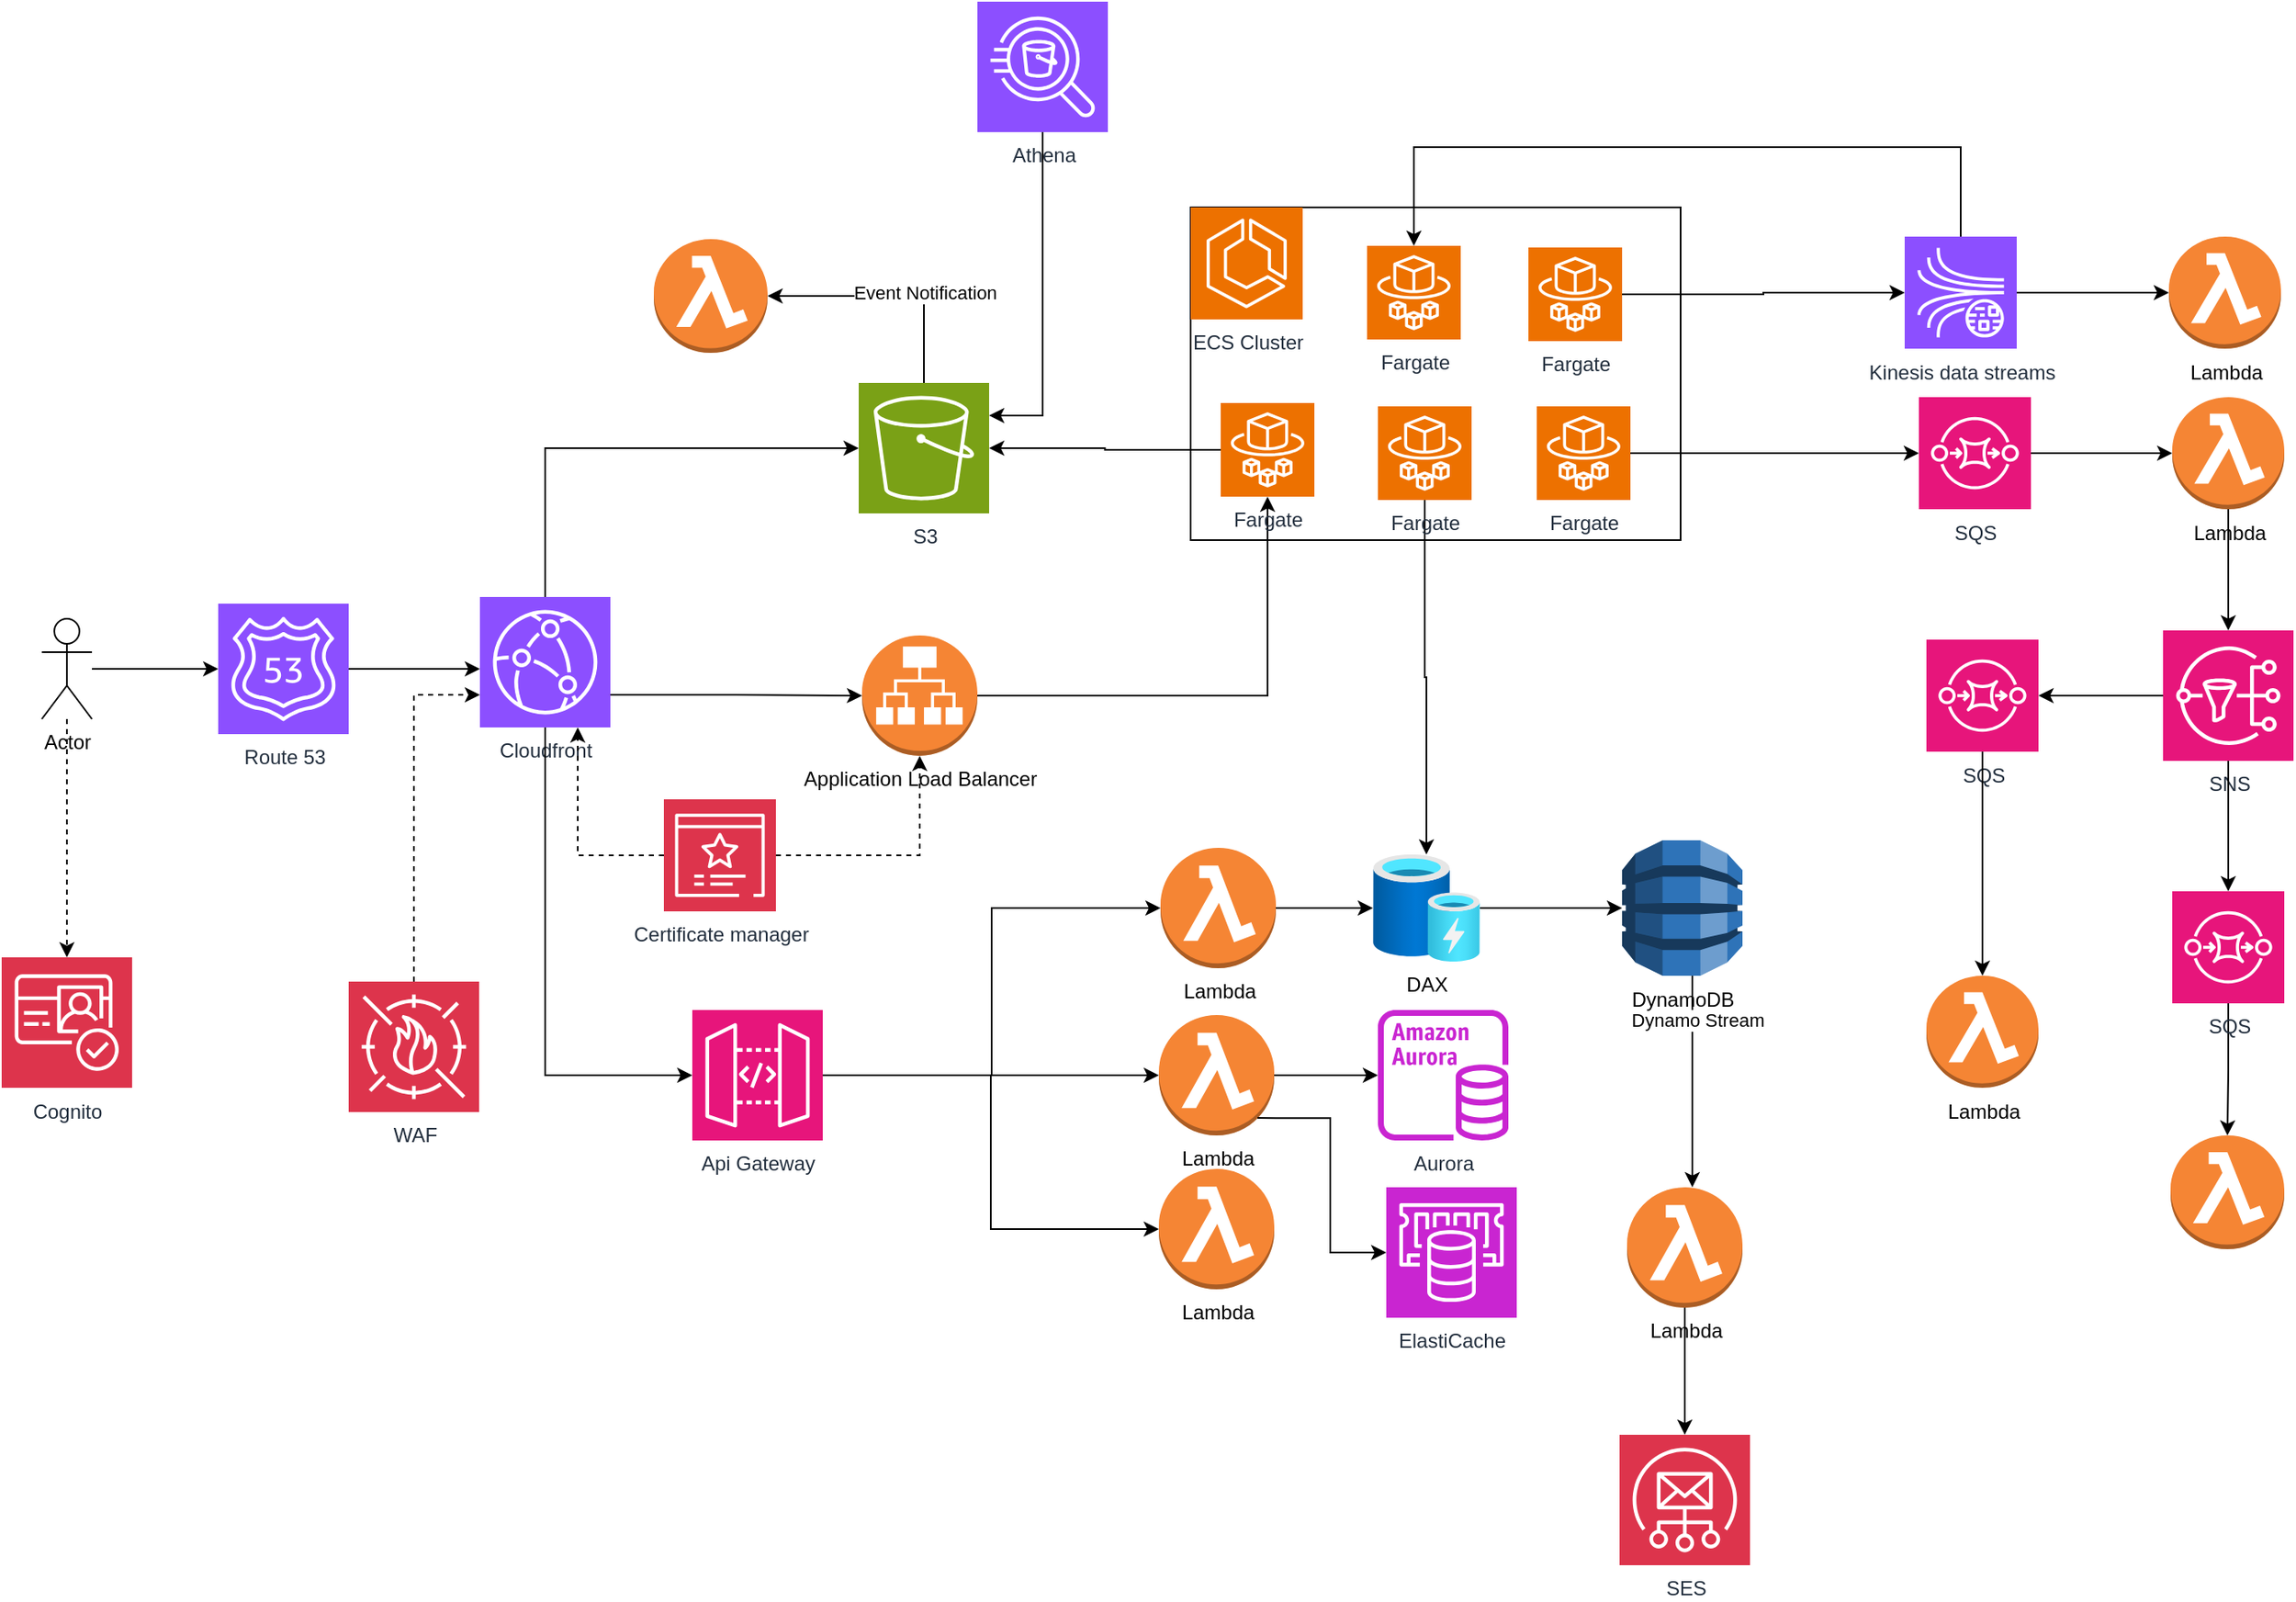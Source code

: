 <mxfile version="28.1.1">
  <diagram id="pr0iDz9D0Ayaps08__30" name="architecture">
    <mxGraphModel dx="2994" dy="1483" grid="0" gridSize="10" guides="1" tooltips="1" connect="1" arrows="1" fold="1" page="0" pageScale="1" pageWidth="827" pageHeight="1169" math="0" shadow="0">
      <root>
        <mxCell id="0" />
        <mxCell id="1" parent="0" />
        <mxCell id="dPWTJs1C9CqGgily0MWx-82" value="" style="rounded=0;whiteSpace=wrap;html=1;fillColor=none;" parent="1" vertex="1">
          <mxGeometry x="171" y="122" width="293" height="199" as="geometry" />
        </mxCell>
        <mxCell id="qW0UEATFOQJM1Lh32Ofi-2" value="Actor" style="shape=umlActor;verticalLabelPosition=bottom;verticalAlign=top;html=1;outlineConnect=0;" parent="1" vertex="1">
          <mxGeometry x="-516" y="368" width="30" height="60" as="geometry" />
        </mxCell>
        <mxCell id="dPWTJs1C9CqGgily0MWx-1" value="S3" style="sketch=0;points=[[0,0,0],[0.25,0,0],[0.5,0,0],[0.75,0,0],[1,0,0],[0,1,0],[0.25,1,0],[0.5,1,0],[0.75,1,0],[1,1,0],[0,0.25,0],[0,0.5,0],[0,0.75,0],[1,0.25,0],[1,0.5,0],[1,0.75,0]];outlineConnect=0;fontColor=#232F3E;fillColor=#7AA116;strokeColor=#ffffff;dashed=0;verticalLabelPosition=bottom;verticalAlign=top;align=center;html=1;fontSize=12;fontStyle=0;aspect=fixed;shape=mxgraph.aws4.resourceIcon;resIcon=mxgraph.aws4.s3;" parent="1" vertex="1">
          <mxGeometry x="-27.5" y="227" width="78" height="78" as="geometry" />
        </mxCell>
        <mxCell id="dPWTJs1C9CqGgily0MWx-68" style="edgeStyle=orthogonalEdgeStyle;rounded=0;orthogonalLoop=1;jettySize=auto;html=1;exitX=1;exitY=0.75;exitDx=0;exitDy=0;exitPerimeter=0;" parent="1" source="dPWTJs1C9CqGgily0MWx-2" target="dPWTJs1C9CqGgily0MWx-17" edge="1">
          <mxGeometry relative="1" as="geometry" />
        </mxCell>
        <mxCell id="dPWTJs1C9CqGgily0MWx-2" value="Cloudfront&lt;div&gt;&lt;br&gt;&lt;/div&gt;" style="sketch=0;points=[[0,0,0],[0.25,0,0],[0.5,0,0],[0.75,0,0],[1,0,0],[0,1,0],[0.25,1,0],[0.5,1,0],[0.75,1,0],[1,1,0],[0,0.25,0],[0,0.5,0],[0,0.75,0],[1,0.25,0],[1,0.5,0],[1,0.75,0]];outlineConnect=0;fontColor=#232F3E;fillColor=#8C4FFF;strokeColor=#ffffff;dashed=0;verticalLabelPosition=bottom;verticalAlign=top;align=center;html=1;fontSize=12;fontStyle=0;aspect=fixed;shape=mxgraph.aws4.resourceIcon;resIcon=mxgraph.aws4.cloudfront;" parent="1" vertex="1">
          <mxGeometry x="-254" y="355" width="78" height="78" as="geometry" />
        </mxCell>
        <mxCell id="HBjyGQlHV1ZeJZt-JCQE-1" style="edgeStyle=orthogonalEdgeStyle;rounded=0;orthogonalLoop=1;jettySize=auto;html=1;" parent="1" source="dPWTJs1C9CqGgily0MWx-4" target="dPWTJs1C9CqGgily0MWx-9" edge="1">
          <mxGeometry relative="1" as="geometry" />
        </mxCell>
        <mxCell id="dPWTJs1C9CqGgily0MWx-4" value="Lambda" style="outlineConnect=0;dashed=0;verticalLabelPosition=bottom;verticalAlign=top;align=center;html=1;shape=mxgraph.aws3.lambda_function;fillColor=#F58534;gradientColor=none;" parent="1" vertex="1">
          <mxGeometry x="758" y="235.5" width="67" height="67" as="geometry" />
        </mxCell>
        <mxCell id="dPWTJs1C9CqGgily0MWx-5" value="Lambda" style="outlineConnect=0;dashed=0;verticalLabelPosition=bottom;verticalAlign=top;align=center;html=1;shape=mxgraph.aws3.lambda_function;fillColor=#F58534;gradientColor=none;" parent="1" vertex="1">
          <mxGeometry x="152" y="697" width="69" height="72" as="geometry" />
        </mxCell>
        <mxCell id="dPWTJs1C9CqGgily0MWx-120" style="edgeStyle=orthogonalEdgeStyle;rounded=0;orthogonalLoop=1;jettySize=auto;html=1;exitX=1;exitY=0.5;exitDx=0;exitDy=0;exitPerimeter=0;" parent="1" source="dPWTJs1C9CqGgily0MWx-6" target="dPWTJs1C9CqGgily0MWx-32" edge="1">
          <mxGeometry relative="1" as="geometry" />
        </mxCell>
        <mxCell id="dPWTJs1C9CqGgily0MWx-6" value="Lambda" style="outlineConnect=0;dashed=0;verticalLabelPosition=bottom;verticalAlign=top;align=center;html=1;shape=mxgraph.aws3.lambda_function;fillColor=#F58534;gradientColor=none;" parent="1" vertex="1">
          <mxGeometry x="153" y="505" width="69" height="72" as="geometry" />
        </mxCell>
        <mxCell id="4yiDSpNTxYQ5sr0ypPMF-8" style="edgeStyle=orthogonalEdgeStyle;rounded=0;orthogonalLoop=1;jettySize=auto;html=1;" parent="1" source="dPWTJs1C9CqGgily0MWx-7" target="4yiDSpNTxYQ5sr0ypPMF-5" edge="1">
          <mxGeometry relative="1" as="geometry" />
        </mxCell>
        <mxCell id="dPWTJs1C9CqGgily0MWx-7" value="Lambda" style="outlineConnect=0;dashed=0;verticalLabelPosition=bottom;verticalAlign=top;align=center;html=1;shape=mxgraph.aws3.lambda_function;fillColor=#F58534;gradientColor=none;" parent="1" vertex="1">
          <mxGeometry x="152" y="605" width="69" height="72" as="geometry" />
        </mxCell>
        <mxCell id="dPWTJs1C9CqGgily0MWx-94" style="edgeStyle=orthogonalEdgeStyle;rounded=0;orthogonalLoop=1;jettySize=auto;html=1;" parent="1" source="dPWTJs1C9CqGgily0MWx-8" target="dPWTJs1C9CqGgily0MWx-4" edge="1">
          <mxGeometry relative="1" as="geometry" />
        </mxCell>
        <mxCell id="dPWTJs1C9CqGgily0MWx-8" value="SQS" style="sketch=0;points=[[0,0,0],[0.25,0,0],[0.5,0,0],[0.75,0,0],[1,0,0],[0,1,0],[0.25,1,0],[0.5,1,0],[0.75,1,0],[1,1,0],[0,0.25,0],[0,0.5,0],[0,0.75,0],[1,0.25,0],[1,0.5,0],[1,0.75,0]];outlineConnect=0;fontColor=#232F3E;fillColor=#E7157B;strokeColor=#ffffff;dashed=0;verticalLabelPosition=bottom;verticalAlign=top;align=center;html=1;fontSize=12;fontStyle=0;aspect=fixed;shape=mxgraph.aws4.resourceIcon;resIcon=mxgraph.aws4.sqs;" parent="1" vertex="1">
          <mxGeometry x="606.5" y="235.5" width="67" height="67" as="geometry" />
        </mxCell>
        <mxCell id="HBjyGQlHV1ZeJZt-JCQE-6" style="edgeStyle=orthogonalEdgeStyle;rounded=0;orthogonalLoop=1;jettySize=auto;html=1;exitX=0;exitY=0.5;exitDx=0;exitDy=0;exitPerimeter=0;" parent="1" source="dPWTJs1C9CqGgily0MWx-9" target="HBjyGQlHV1ZeJZt-JCQE-2" edge="1">
          <mxGeometry relative="1" as="geometry" />
        </mxCell>
        <mxCell id="dPWTJs1C9CqGgily0MWx-9" value="SNS" style="sketch=0;points=[[0,0,0],[0.25,0,0],[0.5,0,0],[0.75,0,0],[1,0,0],[0,1,0],[0.25,1,0],[0.5,1,0],[0.75,1,0],[1,1,0],[0,0.25,0],[0,0.5,0],[0,0.75,0],[1,0.25,0],[1,0.5,0],[1,0.75,0]];outlineConnect=0;fontColor=#232F3E;fillColor=#E7157B;strokeColor=#ffffff;dashed=0;verticalLabelPosition=bottom;verticalAlign=top;align=center;html=1;fontSize=12;fontStyle=0;aspect=fixed;shape=mxgraph.aws4.resourceIcon;resIcon=mxgraph.aws4.sns;" parent="1" vertex="1">
          <mxGeometry x="752.5" y="375" width="78" height="78" as="geometry" />
        </mxCell>
        <mxCell id="dPWTJs1C9CqGgily0MWx-35" style="edgeStyle=orthogonalEdgeStyle;rounded=0;orthogonalLoop=1;jettySize=auto;html=1;entryX=0;entryY=0.5;entryDx=0;entryDy=0;entryPerimeter=0;" parent="1" source="dPWTJs1C9CqGgily0MWx-11" target="dPWTJs1C9CqGgily0MWx-7" edge="1">
          <mxGeometry relative="1" as="geometry">
            <mxPoint x="159" y="641" as="targetPoint" />
          </mxGeometry>
        </mxCell>
        <mxCell id="dPWTJs1C9CqGgily0MWx-11" value="Api Gateway" style="sketch=0;points=[[0,0,0],[0.25,0,0],[0.5,0,0],[0.75,0,0],[1,0,0],[0,1,0],[0.25,1,0],[0.5,1,0],[0.75,1,0],[1,1,0],[0,0.25,0],[0,0.5,0],[0,0.75,0],[1,0.25,0],[1,0.5,0],[1,0.75,0]];outlineConnect=0;fontColor=#232F3E;fillColor=#E7157B;strokeColor=#ffffff;dashed=0;verticalLabelPosition=bottom;verticalAlign=top;align=center;html=1;fontSize=12;fontStyle=0;aspect=fixed;shape=mxgraph.aws4.resourceIcon;resIcon=mxgraph.aws4.api_gateway;" parent="1" vertex="1">
          <mxGeometry x="-127" y="602" width="78" height="78" as="geometry" />
        </mxCell>
        <mxCell id="dPWTJs1C9CqGgily0MWx-13" value="Certificate manager" style="sketch=0;points=[[0,0,0],[0.25,0,0],[0.5,0,0],[0.75,0,0],[1,0,0],[0,1,0],[0.25,1,0],[0.5,1,0],[0.75,1,0],[1,1,0],[0,0.25,0],[0,0.5,0],[0,0.75,0],[1,0.25,0],[1,0.5,0],[1,0.75,0]];outlineConnect=0;fontColor=#232F3E;fillColor=#DD344C;strokeColor=#ffffff;dashed=0;verticalLabelPosition=bottom;verticalAlign=top;align=center;html=1;fontSize=12;fontStyle=0;aspect=fixed;shape=mxgraph.aws4.resourceIcon;resIcon=mxgraph.aws4.certificate_manager_3;" parent="1" vertex="1">
          <mxGeometry x="-144" y="476" width="67" height="67" as="geometry" />
        </mxCell>
        <mxCell id="dPWTJs1C9CqGgily0MWx-131" style="edgeStyle=orthogonalEdgeStyle;rounded=0;orthogonalLoop=1;jettySize=auto;html=1;exitX=1;exitY=0.5;exitDx=0;exitDy=0;exitPerimeter=0;" parent="1" source="dPWTJs1C9CqGgily0MWx-17" target="dPWTJs1C9CqGgily0MWx-87" edge="1">
          <mxGeometry relative="1" as="geometry" />
        </mxCell>
        <mxCell id="dPWTJs1C9CqGgily0MWx-17" value="Application Load Balancer" style="outlineConnect=0;dashed=0;verticalLabelPosition=bottom;verticalAlign=top;align=center;html=1;shape=mxgraph.aws3.application_load_balancer;fillColor=#F58534;gradientColor=none;" parent="1" vertex="1">
          <mxGeometry x="-25.5" y="378" width="69" height="72" as="geometry" />
        </mxCell>
        <mxCell id="dPWTJs1C9CqGgily0MWx-21" value="" style="outlineConnect=0;dashed=0;verticalLabelPosition=bottom;verticalAlign=top;align=center;html=1;shape=mxgraph.aws3.lambda_function;fillColor=#F58534;gradientColor=none;" parent="1" vertex="1">
          <mxGeometry x="-150" y="141" width="68" height="68" as="geometry" />
        </mxCell>
        <mxCell id="dPWTJs1C9CqGgily0MWx-26" style="edgeStyle=orthogonalEdgeStyle;rounded=0;orthogonalLoop=1;jettySize=auto;html=1;dashed=1;" parent="1" source="dPWTJs1C9CqGgily0MWx-13" target="dPWTJs1C9CqGgily0MWx-17" edge="1">
          <mxGeometry relative="1" as="geometry" />
        </mxCell>
        <mxCell id="dPWTJs1C9CqGgily0MWx-29" value="Fargate" style="sketch=0;points=[[0,0,0],[0.25,0,0],[0.5,0,0],[0.75,0,0],[1,0,0],[0,1,0],[0.25,1,0],[0.5,1,0],[0.75,1,0],[1,1,0],[0,0.25,0],[0,0.5,0],[0,0.75,0],[1,0.25,0],[1,0.5,0],[1,0.75,0]];outlineConnect=0;fontColor=#232F3E;fillColor=#ED7100;strokeColor=#ffffff;dashed=0;verticalLabelPosition=bottom;verticalAlign=top;align=center;html=1;fontSize=12;fontStyle=0;aspect=fixed;shape=mxgraph.aws4.resourceIcon;resIcon=mxgraph.aws4.fargate;" parent="1" vertex="1">
          <mxGeometry x="373" y="146" width="56" height="56" as="geometry" />
        </mxCell>
        <mxCell id="dPWTJs1C9CqGgily0MWx-122" style="edgeStyle=orthogonalEdgeStyle;rounded=0;orthogonalLoop=1;jettySize=auto;html=1;exitX=0.5;exitY=1;exitDx=0;exitDy=0;exitPerimeter=0;" parent="1" source="dPWTJs1C9CqGgily0MWx-31" target="dPWTJs1C9CqGgily0MWx-77" edge="1">
          <mxGeometry relative="1" as="geometry">
            <Array as="points">
              <mxPoint x="465" y="546" />
              <mxPoint x="471" y="546" />
              <mxPoint x="471" y="733" />
            </Array>
          </mxGeometry>
        </mxCell>
        <mxCell id="dPWTJs1C9CqGgily0MWx-123" value="Dynamo Stream" style="edgeLabel;html=1;align=center;verticalAlign=middle;resizable=0;points=[];" parent="dPWTJs1C9CqGgily0MWx-122" vertex="1" connectable="0">
          <mxGeometry x="0.018" y="3" relative="1" as="geometry">
            <mxPoint as="offset" />
          </mxGeometry>
        </mxCell>
        <mxCell id="dPWTJs1C9CqGgily0MWx-31" value="DynamoDB" style="outlineConnect=0;dashed=0;verticalLabelPosition=bottom;verticalAlign=top;align=center;html=1;shape=mxgraph.aws3.dynamo_db;fillColor=#2E73B8;gradientColor=none;" parent="1" vertex="1">
          <mxGeometry x="429" y="500.5" width="72" height="81" as="geometry" />
        </mxCell>
        <mxCell id="dPWTJs1C9CqGgily0MWx-39" style="edgeStyle=orthogonalEdgeStyle;rounded=0;orthogonalLoop=1;jettySize=auto;html=1;" parent="1" source="dPWTJs1C9CqGgily0MWx-32" target="dPWTJs1C9CqGgily0MWx-31" edge="1">
          <mxGeometry relative="1" as="geometry" />
        </mxCell>
        <mxCell id="dPWTJs1C9CqGgily0MWx-32" value="DAX" style="image;aspect=fixed;html=1;points=[];align=center;fontSize=12;image=img/lib/azure2/general/Cache.svg;" parent="1" vertex="1">
          <mxGeometry x="280" y="509" width="64" height="64" as="geometry" />
        </mxCell>
        <mxCell id="dPWTJs1C9CqGgily0MWx-33" style="edgeStyle=orthogonalEdgeStyle;rounded=0;orthogonalLoop=1;jettySize=auto;html=1;entryX=0;entryY=0.5;entryDx=0;entryDy=0;entryPerimeter=0;exitX=0.5;exitY=1;exitDx=0;exitDy=0;exitPerimeter=0;" parent="1" source="dPWTJs1C9CqGgily0MWx-2" target="dPWTJs1C9CqGgily0MWx-11" edge="1">
          <mxGeometry relative="1" as="geometry" />
        </mxCell>
        <mxCell id="dPWTJs1C9CqGgily0MWx-49" style="edgeStyle=orthogonalEdgeStyle;rounded=0;orthogonalLoop=1;jettySize=auto;html=1;" parent="1" source="dPWTJs1C9CqGgily0MWx-47" target="dPWTJs1C9CqGgily0MWx-2" edge="1">
          <mxGeometry relative="1" as="geometry">
            <Array as="points">
              <mxPoint x="-273" y="398" />
              <mxPoint x="-273" y="398" />
            </Array>
          </mxGeometry>
        </mxCell>
        <mxCell id="dPWTJs1C9CqGgily0MWx-47" value="Route 53" style="sketch=0;points=[[0,0,0],[0.25,0,0],[0.5,0,0],[0.75,0,0],[1,0,0],[0,1,0],[0.25,1,0],[0.5,1,0],[0.75,1,0],[1,1,0],[0,0.25,0],[0,0.5,0],[0,0.75,0],[1,0.25,0],[1,0.5,0],[1,0.75,0]];outlineConnect=0;fontColor=#232F3E;fillColor=#8C4FFF;strokeColor=#ffffff;dashed=0;verticalLabelPosition=bottom;verticalAlign=top;align=center;html=1;fontSize=12;fontStyle=0;aspect=fixed;shape=mxgraph.aws4.resourceIcon;resIcon=mxgraph.aws4.route_53;" parent="1" vertex="1">
          <mxGeometry x="-410.5" y="359" width="78" height="78" as="geometry" />
        </mxCell>
        <mxCell id="dPWTJs1C9CqGgily0MWx-48" style="edgeStyle=orthogonalEdgeStyle;rounded=0;orthogonalLoop=1;jettySize=auto;html=1;entryX=0;entryY=0.5;entryDx=0;entryDy=0;entryPerimeter=0;" parent="1" source="qW0UEATFOQJM1Lh32Ofi-2" target="dPWTJs1C9CqGgily0MWx-47" edge="1">
          <mxGeometry relative="1" as="geometry" />
        </mxCell>
        <mxCell id="dPWTJs1C9CqGgily0MWx-56" style="edgeStyle=orthogonalEdgeStyle;rounded=0;orthogonalLoop=1;jettySize=auto;html=1;exitX=0.5;exitY=0;exitDx=0;exitDy=0;exitPerimeter=0;entryX=0;entryY=0.5;entryDx=0;entryDy=0;entryPerimeter=0;" parent="1" source="dPWTJs1C9CqGgily0MWx-2" target="dPWTJs1C9CqGgily0MWx-1" edge="1">
          <mxGeometry relative="1" as="geometry" />
        </mxCell>
        <mxCell id="dPWTJs1C9CqGgily0MWx-65" style="edgeStyle=orthogonalEdgeStyle;rounded=0;orthogonalLoop=1;jettySize=auto;html=1;exitX=0.5;exitY=0;exitDx=0;exitDy=0;exitPerimeter=0;entryX=1;entryY=0.5;entryDx=0;entryDy=0;entryPerimeter=0;" parent="1" source="dPWTJs1C9CqGgily0MWx-1" target="dPWTJs1C9CqGgily0MWx-21" edge="1">
          <mxGeometry relative="1" as="geometry" />
        </mxCell>
        <mxCell id="dPWTJs1C9CqGgily0MWx-74" value="Event Notification" style="edgeLabel;html=1;align=center;verticalAlign=middle;resizable=0;points=[];" parent="dPWTJs1C9CqGgily0MWx-65" vertex="1" connectable="0">
          <mxGeometry x="-0.282" y="-2" relative="1" as="geometry">
            <mxPoint as="offset" />
          </mxGeometry>
        </mxCell>
        <mxCell id="dPWTJs1C9CqGgily0MWx-70" value="Cognito" style="sketch=0;points=[[0,0,0],[0.25,0,0],[0.5,0,0],[0.75,0,0],[1,0,0],[0,1,0],[0.25,1,0],[0.5,1,0],[0.75,1,0],[1,1,0],[0,0.25,0],[0,0.5,0],[0,0.75,0],[1,0.25,0],[1,0.5,0],[1,0.75,0]];outlineConnect=0;fontColor=#232F3E;fillColor=#DD344C;strokeColor=#ffffff;dashed=0;verticalLabelPosition=bottom;verticalAlign=top;align=center;html=1;fontSize=12;fontStyle=0;aspect=fixed;shape=mxgraph.aws4.resourceIcon;resIcon=mxgraph.aws4.cognito;" parent="1" vertex="1">
          <mxGeometry x="-540" y="570.5" width="78" height="78" as="geometry" />
        </mxCell>
        <mxCell id="dPWTJs1C9CqGgily0MWx-73" style="edgeStyle=orthogonalEdgeStyle;rounded=0;orthogonalLoop=1;jettySize=auto;html=1;dashed=1;" parent="1" source="qW0UEATFOQJM1Lh32Ofi-2" target="dPWTJs1C9CqGgily0MWx-70" edge="1">
          <mxGeometry relative="1" as="geometry">
            <Array as="points">
              <mxPoint x="-501" y="524" />
            </Array>
          </mxGeometry>
        </mxCell>
        <mxCell id="dPWTJs1C9CqGgily0MWx-76" value="SES" style="sketch=0;points=[[0,0,0],[0.25,0,0],[0.5,0,0],[0.75,0,0],[1,0,0],[0,1,0],[0.25,1,0],[0.5,1,0],[0.75,1,0],[1,1,0],[0,0.25,0],[0,0.5,0],[0,0.75,0],[1,0.25,0],[1,0.5,0],[1,0.75,0]];outlineConnect=0;fontColor=#232F3E;fillColor=#DD344C;strokeColor=#ffffff;dashed=0;verticalLabelPosition=bottom;verticalAlign=top;align=center;html=1;fontSize=12;fontStyle=0;aspect=fixed;shape=mxgraph.aws4.resourceIcon;resIcon=mxgraph.aws4.simple_email_service;" parent="1" vertex="1">
          <mxGeometry x="427.5" y="856" width="78" height="78" as="geometry" />
        </mxCell>
        <mxCell id="dPWTJs1C9CqGgily0MWx-79" style="edgeStyle=orthogonalEdgeStyle;rounded=0;orthogonalLoop=1;jettySize=auto;html=1;" parent="1" source="dPWTJs1C9CqGgily0MWx-77" target="dPWTJs1C9CqGgily0MWx-76" edge="1">
          <mxGeometry relative="1" as="geometry" />
        </mxCell>
        <mxCell id="dPWTJs1C9CqGgily0MWx-77" value="Lambda&lt;div&gt;&lt;br&gt;&lt;/div&gt;" style="outlineConnect=0;dashed=0;verticalLabelPosition=bottom;verticalAlign=top;align=center;html=1;shape=mxgraph.aws3.lambda_function;fillColor=#F58534;gradientColor=none;" parent="1" vertex="1">
          <mxGeometry x="432" y="708" width="69" height="72" as="geometry" />
        </mxCell>
        <mxCell id="dPWTJs1C9CqGgily0MWx-83" value="ECS Cluster" style="sketch=0;points=[[0,0,0],[0.25,0,0],[0.5,0,0],[0.75,0,0],[1,0,0],[0,1,0],[0.25,1,0],[0.5,1,0],[0.75,1,0],[1,1,0],[0,0.25,0],[0,0.5,0],[0,0.75,0],[1,0.25,0],[1,0.5,0],[1,0.75,0]];outlineConnect=0;fontColor=#232F3E;fillColor=#ED7100;strokeColor=#ffffff;dashed=0;verticalLabelPosition=bottom;verticalAlign=top;align=center;html=1;fontSize=12;fontStyle=0;aspect=fixed;shape=mxgraph.aws4.resourceIcon;resIcon=mxgraph.aws4.ecs;" parent="1" vertex="1">
          <mxGeometry x="171" y="122" width="67" height="67" as="geometry" />
        </mxCell>
        <mxCell id="dPWTJs1C9CqGgily0MWx-112" style="edgeStyle=orthogonalEdgeStyle;rounded=0;orthogonalLoop=1;jettySize=auto;html=1;" parent="1" source="dPWTJs1C9CqGgily0MWx-87" target="dPWTJs1C9CqGgily0MWx-1" edge="1">
          <mxGeometry relative="1" as="geometry" />
        </mxCell>
        <mxCell id="dPWTJs1C9CqGgily0MWx-87" value="Fargate" style="sketch=0;points=[[0,0,0],[0.25,0,0],[0.5,0,0],[0.75,0,0],[1,0,0],[0,1,0],[0.25,1,0],[0.5,1,0],[0.75,1,0],[1,1,0],[0,0.25,0],[0,0.5,0],[0,0.75,0],[1,0.25,0],[1,0.5,0],[1,0.75,0]];outlineConnect=0;fontColor=#232F3E;fillColor=#ED7100;strokeColor=#ffffff;dashed=0;verticalLabelPosition=bottom;verticalAlign=top;align=center;html=1;fontSize=12;fontStyle=0;aspect=fixed;shape=mxgraph.aws4.resourceIcon;resIcon=mxgraph.aws4.fargate;" parent="1" vertex="1">
          <mxGeometry x="189" y="239" width="56" height="56" as="geometry" />
        </mxCell>
        <mxCell id="dPWTJs1C9CqGgily0MWx-88" value="Fargate" style="sketch=0;points=[[0,0,0],[0.25,0,0],[0.5,0,0],[0.75,0,0],[1,0,0],[0,1,0],[0.25,1,0],[0.5,1,0],[0.75,1,0],[1,1,0],[0,0.25,0],[0,0.5,0],[0,0.75,0],[1,0.25,0],[1,0.5,0],[1,0.75,0]];outlineConnect=0;fontColor=#232F3E;fillColor=#ED7100;strokeColor=#ffffff;dashed=0;verticalLabelPosition=bottom;verticalAlign=top;align=center;html=1;fontSize=12;fontStyle=0;aspect=fixed;shape=mxgraph.aws4.resourceIcon;resIcon=mxgraph.aws4.fargate;" parent="1" vertex="1">
          <mxGeometry x="378" y="241" width="56" height="56" as="geometry" />
        </mxCell>
        <mxCell id="dPWTJs1C9CqGgily0MWx-91" style="edgeStyle=orthogonalEdgeStyle;rounded=0;orthogonalLoop=1;jettySize=auto;html=1;exitX=1;exitY=0.5;exitDx=0;exitDy=0;exitPerimeter=0;entryX=0;entryY=0.5;entryDx=0;entryDy=0;entryPerimeter=0;" parent="1" source="dPWTJs1C9CqGgily0MWx-11" target="dPWTJs1C9CqGgily0MWx-6" edge="1">
          <mxGeometry relative="1" as="geometry" />
        </mxCell>
        <mxCell id="dPWTJs1C9CqGgily0MWx-92" style="edgeStyle=orthogonalEdgeStyle;rounded=0;orthogonalLoop=1;jettySize=auto;html=1;exitX=1;exitY=0.5;exitDx=0;exitDy=0;exitPerimeter=0;entryX=0;entryY=0.5;entryDx=0;entryDy=0;entryPerimeter=0;" parent="1" source="dPWTJs1C9CqGgily0MWx-11" target="dPWTJs1C9CqGgily0MWx-5" edge="1">
          <mxGeometry relative="1" as="geometry" />
        </mxCell>
        <mxCell id="dPWTJs1C9CqGgily0MWx-97" value="Kine&lt;span style=&quot;background-color: transparent; color: light-dark(rgb(35, 47, 62), rgb(189, 199, 212));&quot;&gt;sis data streams&lt;/span&gt;" style="sketch=0;points=[[0,0,0],[0.25,0,0],[0.5,0,0],[0.75,0,0],[1,0,0],[0,1,0],[0.25,1,0],[0.5,1,0],[0.75,1,0],[1,1,0],[0,0.25,0],[0,0.5,0],[0,0.75,0],[1,0.25,0],[1,0.5,0],[1,0.75,0]];outlineConnect=0;fontColor=#232F3E;fillColor=#8C4FFF;strokeColor=#ffffff;dashed=0;verticalLabelPosition=bottom;verticalAlign=top;align=center;html=1;fontSize=12;fontStyle=0;aspect=fixed;shape=mxgraph.aws4.resourceIcon;resIcon=mxgraph.aws4.kinesis_data_streams;" parent="1" vertex="1">
          <mxGeometry x="598" y="139.5" width="67" height="67" as="geometry" />
        </mxCell>
        <mxCell id="dPWTJs1C9CqGgily0MWx-102" value="Lambda" style="outlineConnect=0;dashed=0;verticalLabelPosition=bottom;verticalAlign=top;align=center;html=1;shape=mxgraph.aws3.lambda_function;fillColor=#F58534;gradientColor=none;" parent="1" vertex="1">
          <mxGeometry x="756" y="139.5" width="67" height="67" as="geometry" />
        </mxCell>
        <mxCell id="dPWTJs1C9CqGgily0MWx-110" value="Fargate" style="sketch=0;points=[[0,0,0],[0.25,0,0],[0.5,0,0],[0.75,0,0],[1,0,0],[0,1,0],[0.25,1,0],[0.5,1,0],[0.75,1,0],[1,1,0],[0,0.25,0],[0,0.5,0],[0,0.75,0],[1,0.25,0],[1,0.5,0],[1,0.75,0]];outlineConnect=0;fontColor=#232F3E;fillColor=#ED7100;strokeColor=#ffffff;dashed=0;verticalLabelPosition=bottom;verticalAlign=top;align=center;html=1;fontSize=12;fontStyle=0;aspect=fixed;shape=mxgraph.aws4.resourceIcon;resIcon=mxgraph.aws4.fargate;" parent="1" vertex="1">
          <mxGeometry x="276.5" y="145" width="56" height="56" as="geometry" />
        </mxCell>
        <mxCell id="dPWTJs1C9CqGgily0MWx-129" style="edgeStyle=orthogonalEdgeStyle;rounded=0;orthogonalLoop=1;jettySize=auto;html=1;exitX=0.5;exitY=1;exitDx=0;exitDy=0;exitPerimeter=0;" parent="1" source="dPWTJs1C9CqGgily0MWx-113" target="dPWTJs1C9CqGgily0MWx-32" edge="1">
          <mxGeometry relative="1" as="geometry" />
        </mxCell>
        <mxCell id="dPWTJs1C9CqGgily0MWx-113" value="Fargate" style="sketch=0;points=[[0,0,0],[0.25,0,0],[0.5,0,0],[0.75,0,0],[1,0,0],[0,1,0],[0.25,1,0],[0.5,1,0],[0.75,1,0],[1,1,0],[0,0.25,0],[0,0.5,0],[0,0.75,0],[1,0.25,0],[1,0.5,0],[1,0.75,0]];outlineConnect=0;fontColor=#232F3E;fillColor=#ED7100;strokeColor=#ffffff;dashed=0;verticalLabelPosition=bottom;verticalAlign=top;align=center;html=1;fontSize=12;fontStyle=0;aspect=fixed;shape=mxgraph.aws4.resourceIcon;resIcon=mxgraph.aws4.fargate;" parent="1" vertex="1">
          <mxGeometry x="283" y="241" width="56" height="56" as="geometry" />
        </mxCell>
        <mxCell id="dPWTJs1C9CqGgily0MWx-115" style="edgeStyle=orthogonalEdgeStyle;rounded=0;orthogonalLoop=1;jettySize=auto;html=1;exitX=1;exitY=0.5;exitDx=0;exitDy=0;exitPerimeter=0;entryX=0;entryY=0.5;entryDx=0;entryDy=0;entryPerimeter=0;" parent="1" source="dPWTJs1C9CqGgily0MWx-29" target="dPWTJs1C9CqGgily0MWx-97" edge="1">
          <mxGeometry relative="1" as="geometry" />
        </mxCell>
        <mxCell id="dPWTJs1C9CqGgily0MWx-116" style="edgeStyle=orthogonalEdgeStyle;rounded=0;orthogonalLoop=1;jettySize=auto;html=1;exitX=1;exitY=0.5;exitDx=0;exitDy=0;exitPerimeter=0;entryX=0;entryY=0.5;entryDx=0;entryDy=0;entryPerimeter=0;" parent="1" source="dPWTJs1C9CqGgily0MWx-97" target="dPWTJs1C9CqGgily0MWx-102" edge="1">
          <mxGeometry relative="1" as="geometry" />
        </mxCell>
        <mxCell id="dPWTJs1C9CqGgily0MWx-128" style="edgeStyle=orthogonalEdgeStyle;rounded=0;orthogonalLoop=1;jettySize=auto;html=1;exitX=0;exitY=0.5;exitDx=0;exitDy=0;exitPerimeter=0;entryX=0.75;entryY=1;entryDx=0;entryDy=0;entryPerimeter=0;dashed=1;" parent="1" source="dPWTJs1C9CqGgily0MWx-13" target="dPWTJs1C9CqGgily0MWx-2" edge="1">
          <mxGeometry relative="1" as="geometry" />
        </mxCell>
        <mxCell id="dPWTJs1C9CqGgily0MWx-132" style="edgeStyle=orthogonalEdgeStyle;rounded=0;orthogonalLoop=1;jettySize=auto;html=1;exitX=1;exitY=0.5;exitDx=0;exitDy=0;exitPerimeter=0;" parent="1" source="dPWTJs1C9CqGgily0MWx-88" target="dPWTJs1C9CqGgily0MWx-8" edge="1">
          <mxGeometry relative="1" as="geometry" />
        </mxCell>
        <mxCell id="dPWTJs1C9CqGgily0MWx-134" style="edgeStyle=orthogonalEdgeStyle;rounded=0;orthogonalLoop=1;jettySize=auto;html=1;exitX=0.5;exitY=0;exitDx=0;exitDy=0;exitPerimeter=0;entryX=0.5;entryY=0;entryDx=0;entryDy=0;entryPerimeter=0;" parent="1" source="dPWTJs1C9CqGgily0MWx-97" target="dPWTJs1C9CqGgily0MWx-110" edge="1">
          <mxGeometry relative="1" as="geometry">
            <Array as="points">
              <mxPoint x="631" y="86" />
              <mxPoint x="305" y="86" />
            </Array>
          </mxGeometry>
        </mxCell>
        <mxCell id="HBjyGQlHV1ZeJZt-JCQE-2" value="SQS" style="sketch=0;points=[[0,0,0],[0.25,0,0],[0.5,0,0],[0.75,0,0],[1,0,0],[0,1,0],[0.25,1,0],[0.5,1,0],[0.75,1,0],[1,1,0],[0,0.25,0],[0,0.5,0],[0,0.75,0],[1,0.25,0],[1,0.5,0],[1,0.75,0]];outlineConnect=0;fontColor=#232F3E;fillColor=#E7157B;strokeColor=#ffffff;dashed=0;verticalLabelPosition=bottom;verticalAlign=top;align=center;html=1;fontSize=12;fontStyle=0;aspect=fixed;shape=mxgraph.aws4.resourceIcon;resIcon=mxgraph.aws4.sqs;" parent="1" vertex="1">
          <mxGeometry x="611" y="380.5" width="67" height="67" as="geometry" />
        </mxCell>
        <mxCell id="HBjyGQlHV1ZeJZt-JCQE-12" style="edgeStyle=orthogonalEdgeStyle;rounded=0;orthogonalLoop=1;jettySize=auto;html=1;" parent="1" source="HBjyGQlHV1ZeJZt-JCQE-4" target="HBjyGQlHV1ZeJZt-JCQE-11" edge="1">
          <mxGeometry relative="1" as="geometry" />
        </mxCell>
        <mxCell id="HBjyGQlHV1ZeJZt-JCQE-4" value="SQS" style="sketch=0;points=[[0,0,0],[0.25,0,0],[0.5,0,0],[0.75,0,0],[1,0,0],[0,1,0],[0.25,1,0],[0.5,1,0],[0.75,1,0],[1,1,0],[0,0.25,0],[0,0.5,0],[0,0.75,0],[1,0.25,0],[1,0.5,0],[1,0.75,0]];outlineConnect=0;fontColor=#232F3E;fillColor=#E7157B;strokeColor=#ffffff;dashed=0;verticalLabelPosition=bottom;verticalAlign=top;align=center;html=1;fontSize=12;fontStyle=0;aspect=fixed;shape=mxgraph.aws4.resourceIcon;resIcon=mxgraph.aws4.sqs;" parent="1" vertex="1">
          <mxGeometry x="758" y="531" width="67" height="67" as="geometry" />
        </mxCell>
        <mxCell id="HBjyGQlHV1ZeJZt-JCQE-5" style="edgeStyle=orthogonalEdgeStyle;rounded=0;orthogonalLoop=1;jettySize=auto;html=1;exitX=0.5;exitY=1;exitDx=0;exitDy=0;exitPerimeter=0;entryX=0.5;entryY=0;entryDx=0;entryDy=0;entryPerimeter=0;" parent="1" source="dPWTJs1C9CqGgily0MWx-9" target="HBjyGQlHV1ZeJZt-JCQE-4" edge="1">
          <mxGeometry relative="1" as="geometry" />
        </mxCell>
        <mxCell id="HBjyGQlHV1ZeJZt-JCQE-8" value="Lambda" style="outlineConnect=0;dashed=0;verticalLabelPosition=bottom;verticalAlign=top;align=center;html=1;shape=mxgraph.aws3.lambda_function;fillColor=#F58534;gradientColor=none;" parent="1" vertex="1">
          <mxGeometry x="611" y="581.5" width="67" height="67" as="geometry" />
        </mxCell>
        <mxCell id="HBjyGQlHV1ZeJZt-JCQE-9" style="edgeStyle=orthogonalEdgeStyle;rounded=0;orthogonalLoop=1;jettySize=auto;html=1;exitX=0.5;exitY=1;exitDx=0;exitDy=0;exitPerimeter=0;entryX=0.5;entryY=0;entryDx=0;entryDy=0;entryPerimeter=0;" parent="1" source="HBjyGQlHV1ZeJZt-JCQE-2" target="HBjyGQlHV1ZeJZt-JCQE-8" edge="1">
          <mxGeometry relative="1" as="geometry" />
        </mxCell>
        <mxCell id="HBjyGQlHV1ZeJZt-JCQE-11" value="" style="outlineConnect=0;dashed=0;verticalLabelPosition=bottom;verticalAlign=top;align=center;html=1;shape=mxgraph.aws3.lambda_function;fillColor=#F58534;gradientColor=none;" parent="1" vertex="1">
          <mxGeometry x="757" y="677" width="68" height="68" as="geometry" />
        </mxCell>
        <mxCell id="4yiDSpNTxYQ5sr0ypPMF-1" value="Athena" style="sketch=0;points=[[0,0,0],[0.25,0,0],[0.5,0,0],[0.75,0,0],[1,0,0],[0,1,0],[0.25,1,0],[0.5,1,0],[0.75,1,0],[1,1,0],[0,0.25,0],[0,0.5,0],[0,0.75,0],[1,0.25,0],[1,0.5,0],[1,0.75,0]];outlineConnect=0;fontColor=#232F3E;fillColor=#8C4FFF;strokeColor=#ffffff;dashed=0;verticalLabelPosition=bottom;verticalAlign=top;align=center;html=1;fontSize=12;fontStyle=0;aspect=fixed;shape=mxgraph.aws4.resourceIcon;resIcon=mxgraph.aws4.athena;" parent="1" vertex="1">
          <mxGeometry x="43.5" y="-1" width="78" height="78" as="geometry" />
        </mxCell>
        <mxCell id="4yiDSpNTxYQ5sr0ypPMF-3" style="edgeStyle=orthogonalEdgeStyle;rounded=0;orthogonalLoop=1;jettySize=auto;html=1;entryX=1;entryY=0.25;entryDx=0;entryDy=0;entryPerimeter=0;" parent="1" source="4yiDSpNTxYQ5sr0ypPMF-1" target="dPWTJs1C9CqGgily0MWx-1" edge="1">
          <mxGeometry relative="1" as="geometry" />
        </mxCell>
        <mxCell id="4yiDSpNTxYQ5sr0ypPMF-5" value="Aurora" style="sketch=0;outlineConnect=0;fontColor=#232F3E;gradientColor=none;fillColor=#C925D1;strokeColor=none;dashed=0;verticalLabelPosition=bottom;verticalAlign=top;align=center;html=1;fontSize=12;fontStyle=0;aspect=fixed;pointerEvents=1;shape=mxgraph.aws4.aurora_instance;" parent="1" vertex="1">
          <mxGeometry x="283" y="602" width="78" height="78" as="geometry" />
        </mxCell>
        <mxCell id="4yiDSpNTxYQ5sr0ypPMF-7" value="ElastiCache" style="sketch=0;points=[[0,0,0],[0.25,0,0],[0.5,0,0],[0.75,0,0],[1,0,0],[0,1,0],[0.25,1,0],[0.5,1,0],[0.75,1,0],[1,1,0],[0,0.25,0],[0,0.5,0],[0,0.75,0],[1,0.25,0],[1,0.5,0],[1,0.75,0]];outlineConnect=0;fontColor=#232F3E;fillColor=#C925D1;strokeColor=#ffffff;dashed=0;verticalLabelPosition=bottom;verticalAlign=top;align=center;html=1;fontSize=12;fontStyle=0;aspect=fixed;shape=mxgraph.aws4.resourceIcon;resIcon=mxgraph.aws4.elasticache;" parent="1" vertex="1">
          <mxGeometry x="288" y="708" width="78" height="78" as="geometry" />
        </mxCell>
        <mxCell id="4yiDSpNTxYQ5sr0ypPMF-9" style="edgeStyle=orthogonalEdgeStyle;rounded=0;orthogonalLoop=1;jettySize=auto;html=1;exitX=0.855;exitY=0.855;exitDx=0;exitDy=0;exitPerimeter=0;entryX=0;entryY=0.5;entryDx=0;entryDy=0;entryPerimeter=0;" parent="1" source="dPWTJs1C9CqGgily0MWx-7" target="4yiDSpNTxYQ5sr0ypPMF-7" edge="1">
          <mxGeometry relative="1" as="geometry" />
        </mxCell>
        <mxCell id="Y-TUI4JzJ7eSjFYyAXwn-1" value="WAF" style="sketch=0;points=[[0,0,0],[0.25,0,0],[0.5,0,0],[0.75,0,0],[1,0,0],[0,1,0],[0.25,1,0],[0.5,1,0],[0.75,1,0],[1,1,0],[0,0.25,0],[0,0.5,0],[0,0.75,0],[1,0.25,0],[1,0.5,0],[1,0.75,0]];outlineConnect=0;fontColor=#232F3E;fillColor=#DD344C;strokeColor=#ffffff;dashed=0;verticalLabelPosition=bottom;verticalAlign=top;align=center;html=1;fontSize=12;fontStyle=0;aspect=fixed;shape=mxgraph.aws4.resourceIcon;resIcon=mxgraph.aws4.waf;" vertex="1" parent="1">
          <mxGeometry x="-332.5" y="585" width="78" height="78" as="geometry" />
        </mxCell>
        <mxCell id="Y-TUI4JzJ7eSjFYyAXwn-3" style="edgeStyle=orthogonalEdgeStyle;rounded=0;orthogonalLoop=1;jettySize=auto;html=1;exitX=0.5;exitY=0;exitDx=0;exitDy=0;exitPerimeter=0;entryX=0;entryY=0.75;entryDx=0;entryDy=0;entryPerimeter=0;dashed=1;" edge="1" parent="1" source="Y-TUI4JzJ7eSjFYyAXwn-1" target="dPWTJs1C9CqGgily0MWx-2">
          <mxGeometry relative="1" as="geometry" />
        </mxCell>
      </root>
    </mxGraphModel>
  </diagram>
</mxfile>
